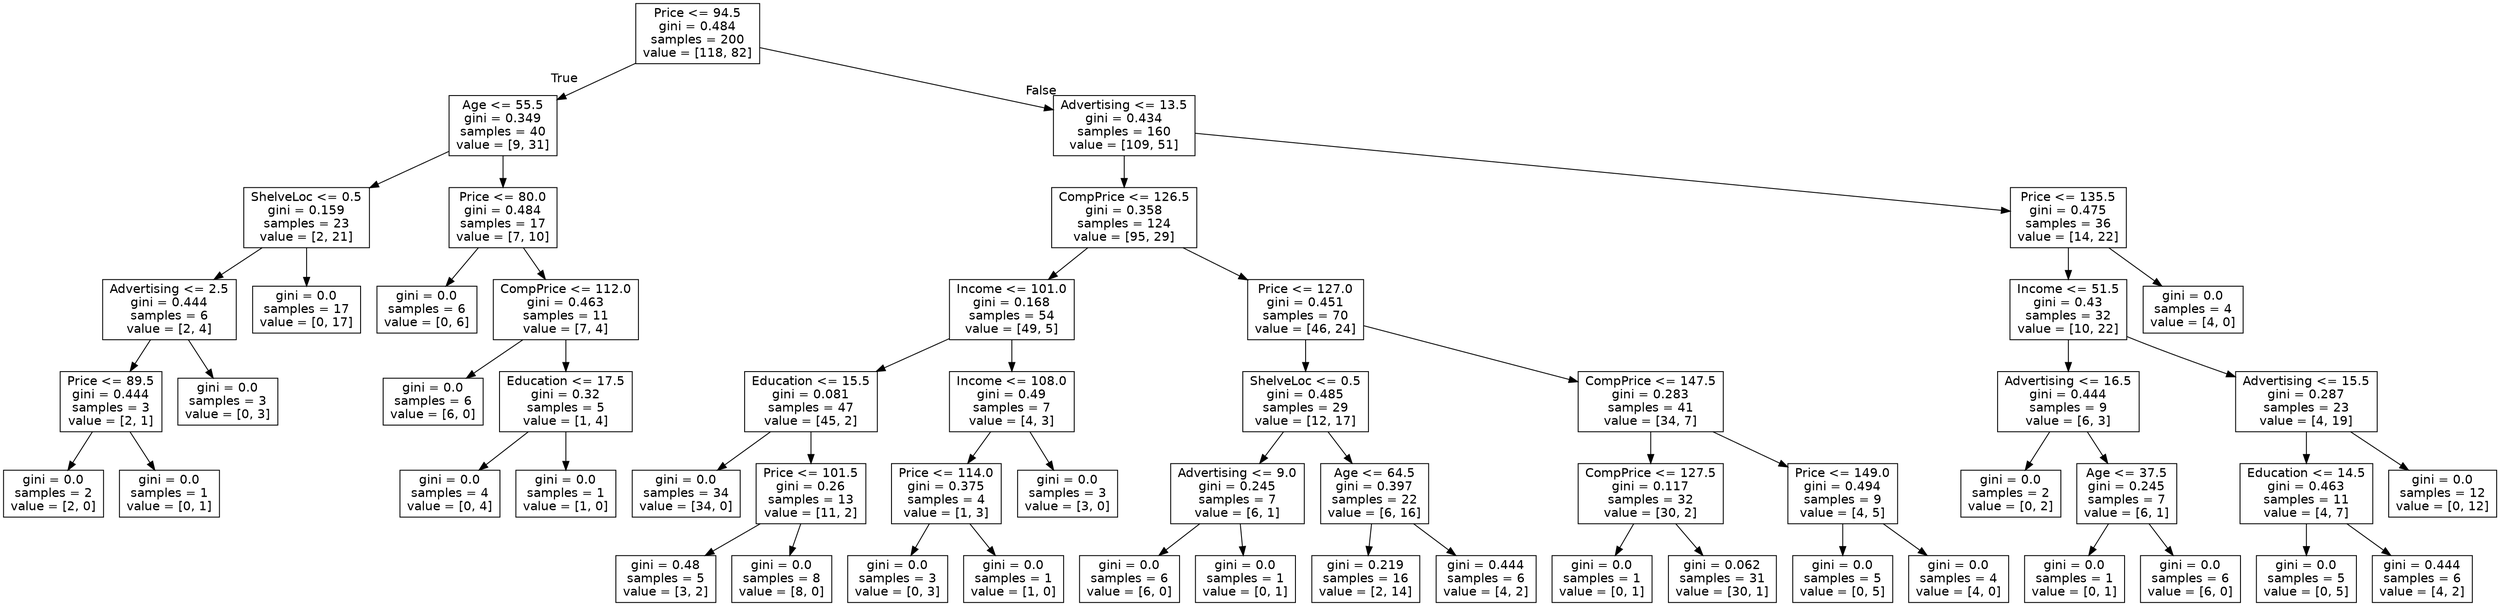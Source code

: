 digraph Tree {
node [shape=box, fontname="helvetica"] ;
edge [fontname="helvetica"] ;
0 [label="Price <= 94.5\ngini = 0.484\nsamples = 200\nvalue = [118, 82]"] ;
1 [label="Age <= 55.5\ngini = 0.349\nsamples = 40\nvalue = [9, 31]"] ;
0 -> 1 [labeldistance=2.5, labelangle=45, headlabel="True"] ;
2 [label="ShelveLoc <= 0.5\ngini = 0.159\nsamples = 23\nvalue = [2, 21]"] ;
1 -> 2 ;
3 [label="Advertising <= 2.5\ngini = 0.444\nsamples = 6\nvalue = [2, 4]"] ;
2 -> 3 ;
4 [label="Price <= 89.5\ngini = 0.444\nsamples = 3\nvalue = [2, 1]"] ;
3 -> 4 ;
5 [label="gini = 0.0\nsamples = 2\nvalue = [2, 0]"] ;
4 -> 5 ;
6 [label="gini = 0.0\nsamples = 1\nvalue = [0, 1]"] ;
4 -> 6 ;
7 [label="gini = 0.0\nsamples = 3\nvalue = [0, 3]"] ;
3 -> 7 ;
8 [label="gini = 0.0\nsamples = 17\nvalue = [0, 17]"] ;
2 -> 8 ;
9 [label="Price <= 80.0\ngini = 0.484\nsamples = 17\nvalue = [7, 10]"] ;
1 -> 9 ;
10 [label="gini = 0.0\nsamples = 6\nvalue = [0, 6]"] ;
9 -> 10 ;
11 [label="CompPrice <= 112.0\ngini = 0.463\nsamples = 11\nvalue = [7, 4]"] ;
9 -> 11 ;
12 [label="gini = 0.0\nsamples = 6\nvalue = [6, 0]"] ;
11 -> 12 ;
13 [label="Education <= 17.5\ngini = 0.32\nsamples = 5\nvalue = [1, 4]"] ;
11 -> 13 ;
14 [label="gini = 0.0\nsamples = 4\nvalue = [0, 4]"] ;
13 -> 14 ;
15 [label="gini = 0.0\nsamples = 1\nvalue = [1, 0]"] ;
13 -> 15 ;
16 [label="Advertising <= 13.5\ngini = 0.434\nsamples = 160\nvalue = [109, 51]"] ;
0 -> 16 [labeldistance=2.5, labelangle=-45, headlabel="False"] ;
17 [label="CompPrice <= 126.5\ngini = 0.358\nsamples = 124\nvalue = [95, 29]"] ;
16 -> 17 ;
18 [label="Income <= 101.0\ngini = 0.168\nsamples = 54\nvalue = [49, 5]"] ;
17 -> 18 ;
19 [label="Education <= 15.5\ngini = 0.081\nsamples = 47\nvalue = [45, 2]"] ;
18 -> 19 ;
20 [label="gini = 0.0\nsamples = 34\nvalue = [34, 0]"] ;
19 -> 20 ;
21 [label="Price <= 101.5\ngini = 0.26\nsamples = 13\nvalue = [11, 2]"] ;
19 -> 21 ;
22 [label="gini = 0.48\nsamples = 5\nvalue = [3, 2]"] ;
21 -> 22 ;
23 [label="gini = 0.0\nsamples = 8\nvalue = [8, 0]"] ;
21 -> 23 ;
24 [label="Income <= 108.0\ngini = 0.49\nsamples = 7\nvalue = [4, 3]"] ;
18 -> 24 ;
25 [label="Price <= 114.0\ngini = 0.375\nsamples = 4\nvalue = [1, 3]"] ;
24 -> 25 ;
26 [label="gini = 0.0\nsamples = 3\nvalue = [0, 3]"] ;
25 -> 26 ;
27 [label="gini = 0.0\nsamples = 1\nvalue = [1, 0]"] ;
25 -> 27 ;
28 [label="gini = 0.0\nsamples = 3\nvalue = [3, 0]"] ;
24 -> 28 ;
29 [label="Price <= 127.0\ngini = 0.451\nsamples = 70\nvalue = [46, 24]"] ;
17 -> 29 ;
30 [label="ShelveLoc <= 0.5\ngini = 0.485\nsamples = 29\nvalue = [12, 17]"] ;
29 -> 30 ;
31 [label="Advertising <= 9.0\ngini = 0.245\nsamples = 7\nvalue = [6, 1]"] ;
30 -> 31 ;
32 [label="gini = 0.0\nsamples = 6\nvalue = [6, 0]"] ;
31 -> 32 ;
33 [label="gini = 0.0\nsamples = 1\nvalue = [0, 1]"] ;
31 -> 33 ;
34 [label="Age <= 64.5\ngini = 0.397\nsamples = 22\nvalue = [6, 16]"] ;
30 -> 34 ;
35 [label="gini = 0.219\nsamples = 16\nvalue = [2, 14]"] ;
34 -> 35 ;
36 [label="gini = 0.444\nsamples = 6\nvalue = [4, 2]"] ;
34 -> 36 ;
37 [label="CompPrice <= 147.5\ngini = 0.283\nsamples = 41\nvalue = [34, 7]"] ;
29 -> 37 ;
38 [label="CompPrice <= 127.5\ngini = 0.117\nsamples = 32\nvalue = [30, 2]"] ;
37 -> 38 ;
39 [label="gini = 0.0\nsamples = 1\nvalue = [0, 1]"] ;
38 -> 39 ;
40 [label="gini = 0.062\nsamples = 31\nvalue = [30, 1]"] ;
38 -> 40 ;
41 [label="Price <= 149.0\ngini = 0.494\nsamples = 9\nvalue = [4, 5]"] ;
37 -> 41 ;
42 [label="gini = 0.0\nsamples = 5\nvalue = [0, 5]"] ;
41 -> 42 ;
43 [label="gini = 0.0\nsamples = 4\nvalue = [4, 0]"] ;
41 -> 43 ;
44 [label="Price <= 135.5\ngini = 0.475\nsamples = 36\nvalue = [14, 22]"] ;
16 -> 44 ;
45 [label="Income <= 51.5\ngini = 0.43\nsamples = 32\nvalue = [10, 22]"] ;
44 -> 45 ;
46 [label="Advertising <= 16.5\ngini = 0.444\nsamples = 9\nvalue = [6, 3]"] ;
45 -> 46 ;
47 [label="gini = 0.0\nsamples = 2\nvalue = [0, 2]"] ;
46 -> 47 ;
48 [label="Age <= 37.5\ngini = 0.245\nsamples = 7\nvalue = [6, 1]"] ;
46 -> 48 ;
49 [label="gini = 0.0\nsamples = 1\nvalue = [0, 1]"] ;
48 -> 49 ;
50 [label="gini = 0.0\nsamples = 6\nvalue = [6, 0]"] ;
48 -> 50 ;
51 [label="Advertising <= 15.5\ngini = 0.287\nsamples = 23\nvalue = [4, 19]"] ;
45 -> 51 ;
52 [label="Education <= 14.5\ngini = 0.463\nsamples = 11\nvalue = [4, 7]"] ;
51 -> 52 ;
53 [label="gini = 0.0\nsamples = 5\nvalue = [0, 5]"] ;
52 -> 53 ;
54 [label="gini = 0.444\nsamples = 6\nvalue = [4, 2]"] ;
52 -> 54 ;
55 [label="gini = 0.0\nsamples = 12\nvalue = [0, 12]"] ;
51 -> 55 ;
56 [label="gini = 0.0\nsamples = 4\nvalue = [4, 0]"] ;
44 -> 56 ;
}